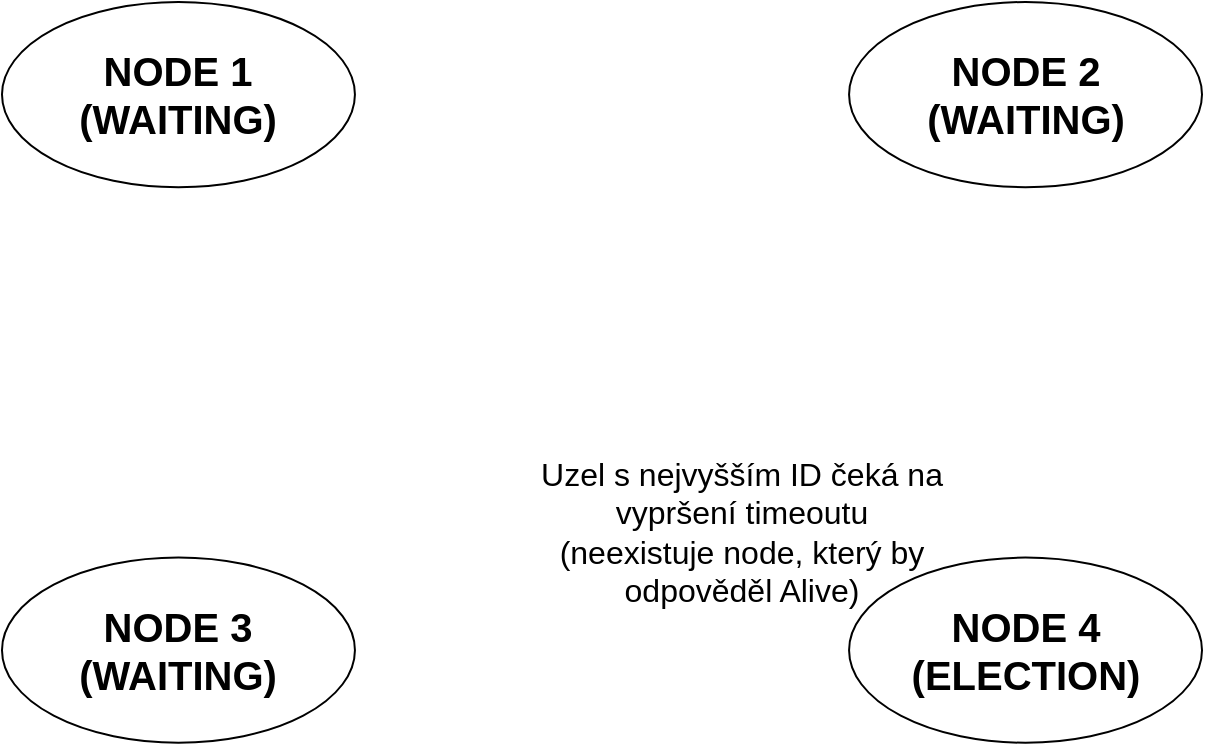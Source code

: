 <mxfile version="20.7.4" type="device"><diagram id="R3qggjprLtKgNNVYk_D6" name="Page-1"><mxGraphModel dx="810" dy="478" grid="1" gridSize="10" guides="1" tooltips="1" connect="1" arrows="1" fold="1" page="1" pageScale="1" pageWidth="850" pageHeight="1100" math="0" shadow="0"><root><mxCell id="0"/><mxCell id="1" parent="0"/><mxCell id="Mwm7d-DLbmXqXVrbj2g--2" value="&lt;b&gt;&lt;font style=&quot;font-size: 20px;&quot;&gt;NODE 2&lt;br&gt;(WAITING)&lt;br&gt;&lt;/font&gt;&lt;/b&gt;" style="ellipse;whiteSpace=wrap;html=1;" parent="1" vertex="1"><mxGeometry x="423.529" width="176.471" height="92.593" as="geometry"/></mxCell><mxCell id="Mwm7d-DLbmXqXVrbj2g--3" value="&lt;b style=&quot;border-color: var(--border-color);&quot;&gt;&lt;font style=&quot;border-color: var(--border-color); font-size: 20px;&quot;&gt;NODE 3&lt;br style=&quot;border-color: var(--border-color);&quot;&gt;(WAITING)&lt;/font&gt;&lt;/b&gt;" style="ellipse;whiteSpace=wrap;html=1;" parent="1" vertex="1"><mxGeometry y="277.778" width="176.471" height="92.593" as="geometry"/></mxCell><mxCell id="Mwm7d-DLbmXqXVrbj2g--4" value="&lt;b style=&quot;border-color: var(--border-color);&quot;&gt;&lt;font style=&quot;border-color: var(--border-color); font-size: 20px;&quot;&gt;NODE 4&lt;br style=&quot;border-color: var(--border-color);&quot;&gt;(ELECTION)&lt;/font&gt;&lt;/b&gt;" style="ellipse;whiteSpace=wrap;html=1;" parent="1" vertex="1"><mxGeometry x="423.529" y="277.778" width="176.471" height="92.593" as="geometry"/></mxCell><mxCell id="Mwm7d-DLbmXqXVrbj2g--1" value="&lt;span style=&quot;font-size: 20px;&quot;&gt;&lt;b&gt;NODE 1&lt;br&gt;(WAITING)&lt;br&gt;&lt;/b&gt;&lt;/span&gt;" style="ellipse;whiteSpace=wrap;html=1;" parent="1" vertex="1"><mxGeometry width="176.471" height="92.593" as="geometry"/></mxCell><mxCell id="vIYagotBkSzpjwDbk-M1-9" value="" style="endArrow=none;html=1;rounded=0;strokeColor=#0000FF;strokeWidth=2;" edge="1" parent="1" target="Mwm7d-DLbmXqXVrbj2g--1"><mxGeometry width="50" height="50" relative="1" as="geometry"><mxPoint x="150" y="80" as="sourcePoint"/><mxPoint x="430" y="280" as="targetPoint"/></mxGeometry></mxCell><mxCell id="vIYagotBkSzpjwDbk-M1-13" value="&lt;font color=&quot;#000000&quot;&gt;Uzel s nejvyšším ID čeká na vypršení timeoutu&lt;br&gt;(neexistuje node, který by odpověděl Alive)&lt;/font&gt;" style="text;html=1;strokeColor=none;fillColor=none;align=center;verticalAlign=middle;whiteSpace=wrap;rounded=0;fontSize=16;fontColor=#FF0000;" vertex="1" parent="1"><mxGeometry x="240" y="220" width="260" height="90" as="geometry"/></mxCell></root></mxGraphModel></diagram></mxfile>